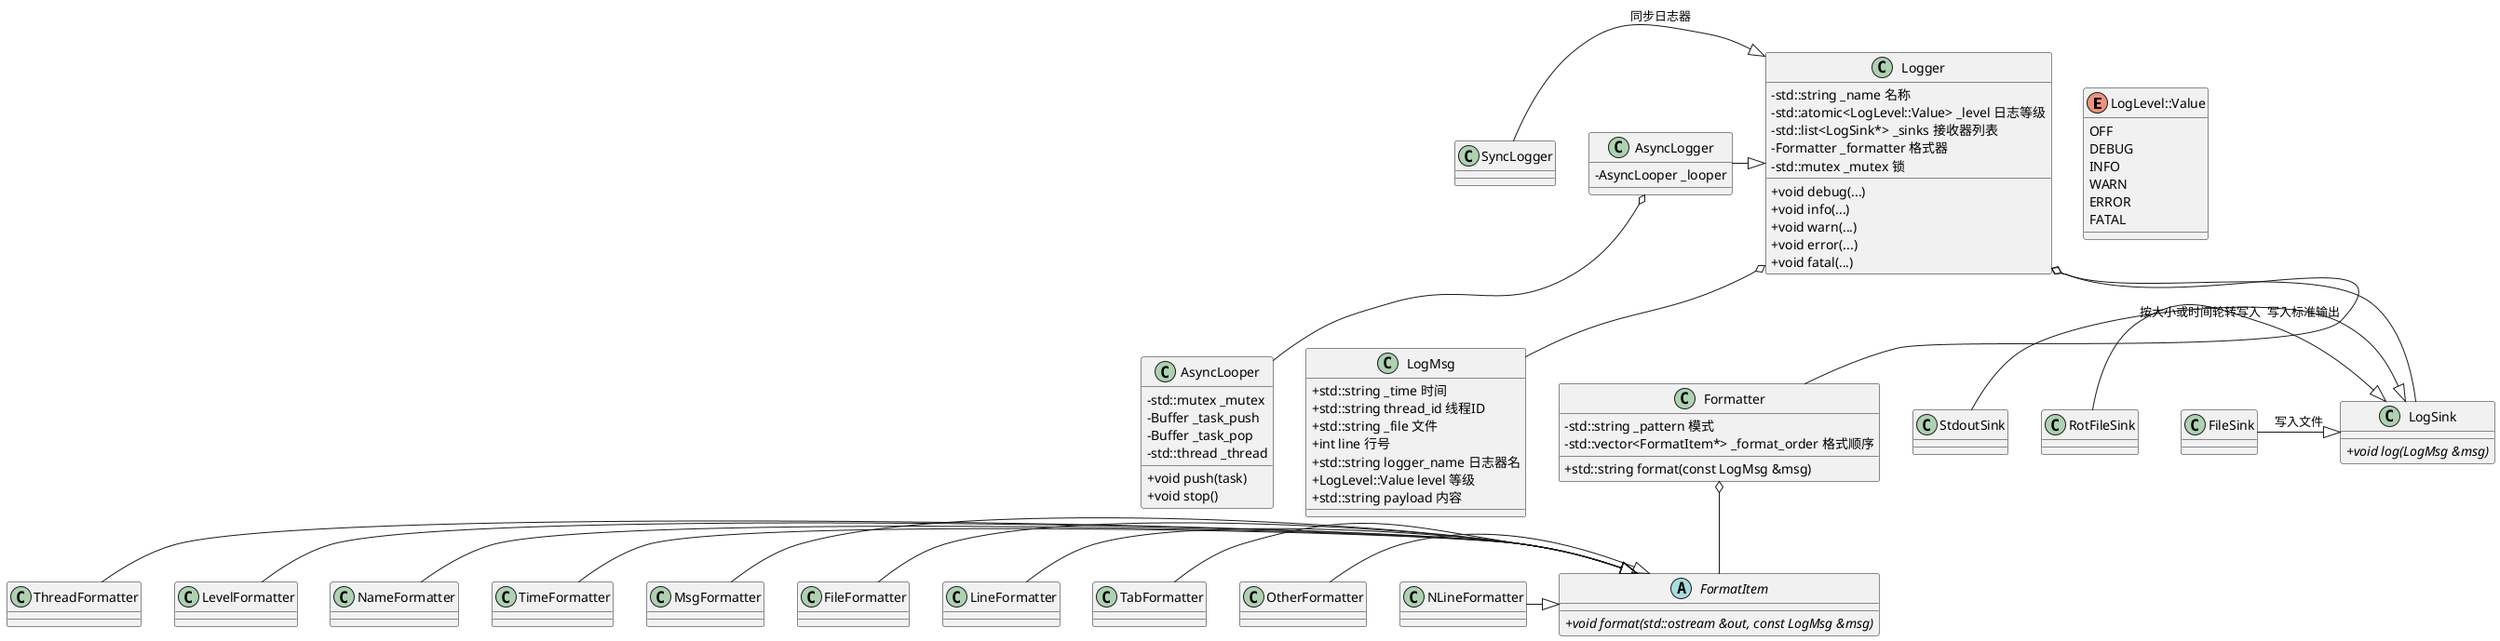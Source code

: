 @startuml 日志系统
' 基本设置
skinparam classAttributeIconSize 0
skinparam shadowing false
skinparam backgroundColor #ffffff

' 枚举：日志等级
enum LogLevel::Value {
  OFF
  DEBUG
  INFO
  WARN
  ERROR
  FATAL
}

' 日志消息结构体
class LogMsg {
  + std::string _time 时间
  + std::string thread_id 线程ID
  + std::string _file 文件
  + int line 行号
  + std::string logger_name 日志器名
  + LogLevel::Value level 等级
  + std::string payload 内容
}

' 接口类：LogSink
class LogSink {
  {abstract} + void log(LogMsg &msg)
}

' 派生类：不同类型的 Sink
class FileSink
class StdoutSink
class RotFileSink

FileSink -|> LogSink : 写入文件
StdoutSink -|> LogSink : 写入标准输出
RotFileSink -|> LogSink : 按大小或时间轮转写入

' 格式项接口
abstract class FormatItem {
  {abstract} + void format(std::ostream &out, const LogMsg &msg)
}

' 派生格式项
class ThreadFormatter
class LevelFormatter
class NameFormatter
class TimeFormatter
class MsgFormatter
class FileFormatter
class LineFormatter
class TabFormatter
class OtherFormatter
class NLineFormatter

ThreadFormatter -|> FormatItem
LevelFormatter -|> FormatItem
NameFormatter -|> FormatItem
TimeFormatter -|> FormatItem
MsgFormatter -|> FormatItem
FileFormatter -|> FormatItem
LineFormatter -|> FormatItem
TabFormatter -|> FormatItem
OtherFormatter -|> FormatItem
NLineFormatter -|> FormatItem

' 格式器类
class Formatter {
  - std::string _pattern 模式
  - std::vector<FormatItem*> _format_order 格式顺序
  + std::string format(const LogMsg &msg)
}

Formatter o-- FormatItem

' 基类 Logger
class Logger {
  - std::string _name 名称
  - std::atomic<LogLevel::Value> _level 日志等级
  - std::list<LogSink*> _sinks 接收器列表
  - Formatter _formatter 格式器
  - std::mutex _mutex 锁
  + void debug(...)
  + void info(...)
  + void warn(...)
  + void error(...)
  + void fatal(...)
}

Logger o-- LogSink
Logger o-- Formatter
Logger o-- LogMsg

' 同步日志器
class SyncLogger {
}
SyncLogger -|> Logger : 同步日志器

' 异步任务处理类
class AsyncLooper {
  - std::mutex _mutex
  - Buffer _task_push
  - Buffer _task_pop
  - std::thread _thread
  + void push(task)
  + void stop()
}

' 异步日志器
class AsyncLogger {
  - AsyncLooper _looper
}
AsyncLogger -|> Logger
AsyncLogger o-- AsyncLooper

@enduml
